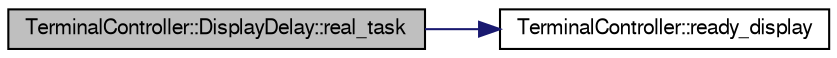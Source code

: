 digraph G
{
  edge [fontname="FreeSans",fontsize="10",labelfontname="FreeSans",labelfontsize="10"];
  node [fontname="FreeSans",fontsize="10",shape=record];
  rankdir=LR;
  Node1 [label="TerminalController::DisplayDelay::real_task",height=0.2,width=0.4,color="black", fillcolor="grey75", style="filled" fontcolor="black"];
  Node1 -> Node2 [color="midnightblue",fontsize="10",style="solid"];
  Node2 [label="TerminalController::ready_display",height=0.2,width=0.4,color="black", fillcolor="white", style="filled",URL="$classTerminalController.html#a38a988039e7bcb29a7b6b74273d99ffa"];
}
